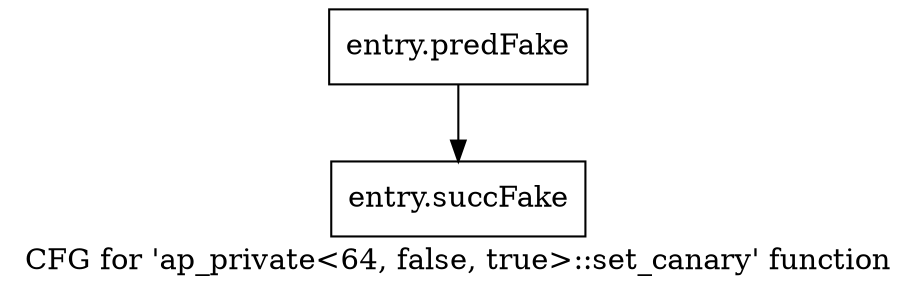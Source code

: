 digraph "CFG for 'ap_private\<64, false, true\>::set_canary' function" {
	label="CFG for 'ap_private\<64, false, true\>::set_canary' function";

	Node0x3da0a60 [shape=record,filename="",linenumber="",label="{entry.predFake}"];
	Node0x3da0a60 -> Node0x3ec97f0[ callList="" memoryops="" filename="/tools/Xilinx/Vitis_HLS/2022.1/include/etc/ap_private.h" execusionnum="44800"];
	Node0x3ec97f0 [shape=record,filename="/tools/Xilinx/Vitis_HLS/2022.1/include/etc/ap_private.h",linenumber="1431",label="{entry.succFake}"];
}
